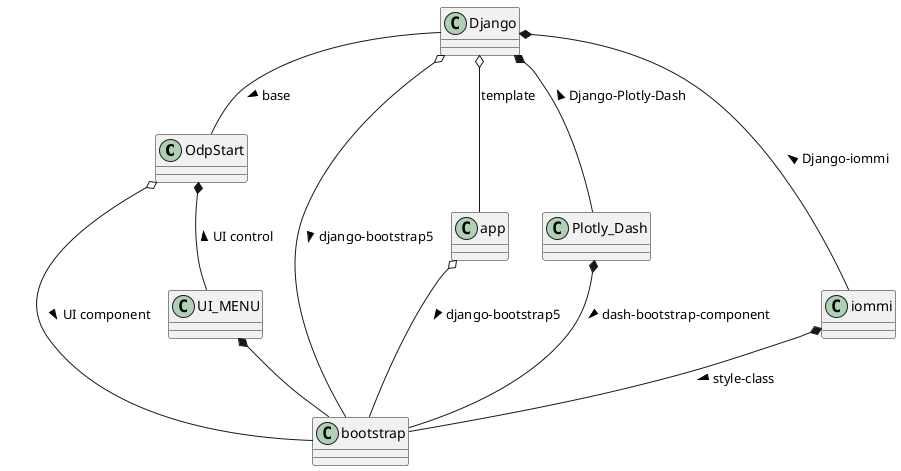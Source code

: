 @startuml style class
class OdpStart

Django -- OdpStart : base >
Django o-- bootstrap : django-bootstrap5 >
Django o-- app : template 
app o-- bootstrap : django-bootstrap5 >
OdpStart o-- bootstrap : UI component >
OdpStart *-- UI_MENU : < UI control
UI_MENU *-- bootstrap
Django *-- Plotly_Dash: < Django-Plotly-Dash
Django *-- iommi: < Django-iommi
Plotly_Dash *-- bootstrap: dash-bootstrap-component >
iommi *-- bootstrap: style-class >
@enduml